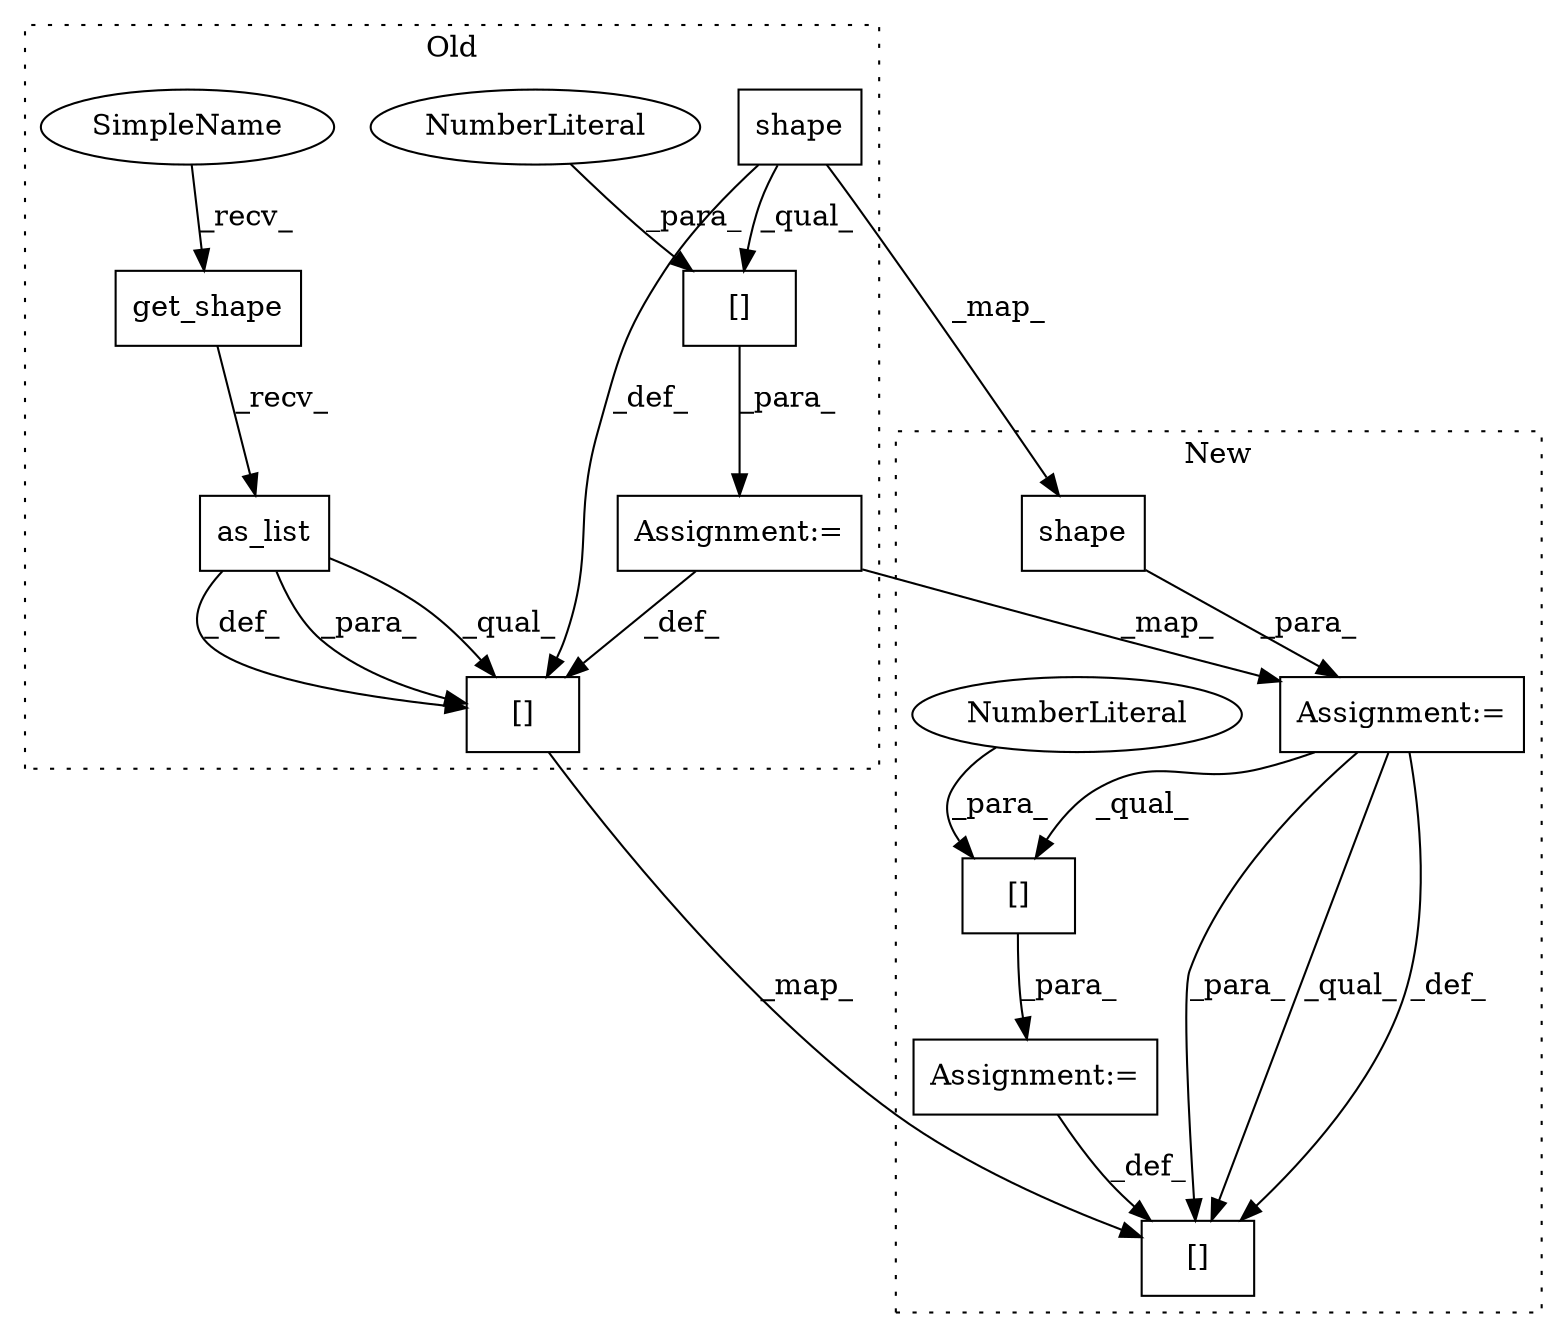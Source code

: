 digraph G {
subgraph cluster0 {
1 [label="shape" a="32" s="1954,1966" l="6,1" shape="box"];
5 [label="[]" a="2" s="1933,1969" l="35,1" shape="box"];
6 [label="NumberLiteral" a="34" s="1968" l="1" shape="ellipse"];
9 [label="Assignment:=" a="7" s="1932" l="1" shape="box"];
11 [label="[]" a="2" s="2071,2089" l="13,1" shape="box"];
12 [label="get_shape" a="32" s="1855" l="11" shape="box"];
13 [label="as_list" a="32" s="1867" l="9" shape="box"];
14 [label="SimpleName" a="42" s="1848" l="6" shape="ellipse"];
label = "Old";
style="dotted";
}
subgraph cluster1 {
2 [label="shape" a="32" s="1708,1720" l="6,1" shape="box"];
3 [label="[]" a="2" s="1994,2008" l="13,1" shape="box"];
4 [label="NumberLiteral" a="34" s="2007" l="1" shape="ellipse"];
7 [label="Assignment:=" a="7" s="1993" l="1" shape="box"];
8 [label="Assignment:=" a="7" s="1686" l="1" shape="box"];
10 [label="[]" a="2" s="2110,2128" l="13,1" shape="box"];
label = "New";
style="dotted";
}
1 -> 2 [label="_map_"];
1 -> 5 [label="_qual_"];
1 -> 11 [label="_def_"];
2 -> 8 [label="_para_"];
3 -> 7 [label="_para_"];
4 -> 3 [label="_para_"];
5 -> 9 [label="_para_"];
6 -> 5 [label="_para_"];
7 -> 10 [label="_def_"];
8 -> 10 [label="_qual_"];
8 -> 10 [label="_def_"];
8 -> 10 [label="_para_"];
8 -> 3 [label="_qual_"];
9 -> 11 [label="_def_"];
9 -> 8 [label="_map_"];
11 -> 10 [label="_map_"];
12 -> 13 [label="_recv_"];
13 -> 11 [label="_qual_"];
13 -> 11 [label="_def_"];
13 -> 11 [label="_para_"];
14 -> 12 [label="_recv_"];
}